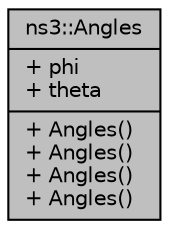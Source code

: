 digraph "ns3::Angles"
{
  edge [fontname="Helvetica",fontsize="10",labelfontname="Helvetica",labelfontsize="10"];
  node [fontname="Helvetica",fontsize="10",shape=record];
  Node1 [label="{ns3::Angles\n|+ phi\l+ theta\l|+ Angles()\l+ Angles()\l+ Angles()\l+ Angles()\l}",height=0.2,width=0.4,color="black", fillcolor="grey75", style="filled", fontcolor="black"];
}
